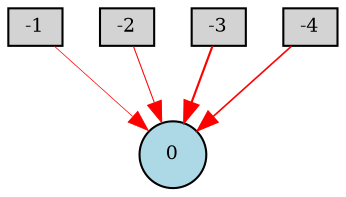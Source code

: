 digraph {
	node [fontsize=9 height=0.2 shape=circle width=0.2]
	-1 [fillcolor=lightgray shape=box style=filled]
	-2 [fillcolor=lightgray shape=box style=filled]
	-3 [fillcolor=lightgray shape=box style=filled]
	-4 [fillcolor=lightgray shape=box style=filled]
	0 [fillcolor=lightblue style=filled]
	-2 -> 0 [color=red penwidth=0.5052547116125037 style=solid]
	-1 -> 0 [color=red penwidth=0.34839209331989485 style=solid]
	-3 -> 0 [color=red penwidth=1.0281611554754548 style=solid]
	-4 -> 0 [color=red penwidth=0.7814116074947473 style=solid]
}

